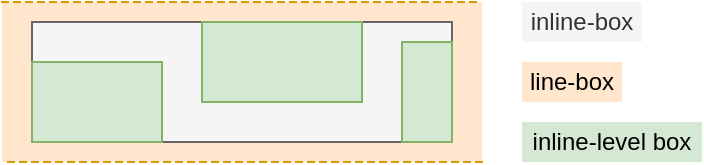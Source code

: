 <mxfile version="13.1.3" type="device"><diagram id="FtivMilZQ5oFAEh_Z82q" name="Page-1"><mxGraphModel dx="877" dy="445" grid="1" gridSize="10" guides="1" tooltips="1" connect="1" arrows="1" fold="1" page="1" pageScale="1" pageWidth="850" pageHeight="1100" math="0" shadow="0"><root><mxCell id="0"/><mxCell id="1" parent="0"/><mxCell id="qG38agbtERMTXMMQ0JZM-2" value="" style="shape=partialRectangle;whiteSpace=wrap;html=1;left=0;right=0;fillColor=#ffe6cc;dashed=1;strokeColor=#d79b00;" parent="1" vertex="1"><mxGeometry x="160" y="80" width="240" height="80" as="geometry"/></mxCell><mxCell id="qG38agbtERMTXMMQ0JZM-3" value="" style="verticalLabelPosition=bottom;verticalAlign=top;html=1;shape=mxgraph.basic.rect;fillColor2=none;strokeWidth=1;size=20;indent=5;fillColor=#f5f5f5;strokeColor=#666666;fontColor=#333333;" parent="1" vertex="1"><mxGeometry x="175" y="90" width="210" height="60" as="geometry"/></mxCell><mxCell id="qG38agbtERMTXMMQ0JZM-4" value="" style="verticalLabelPosition=bottom;verticalAlign=top;html=1;shape=mxgraph.basic.rect;fillColor2=none;strokeWidth=1;size=20;indent=5;fillColor=#d5e8d4;strokeColor=#82b366;" parent="1" vertex="1"><mxGeometry x="175" y="110" width="65" height="40" as="geometry"/></mxCell><mxCell id="qG38agbtERMTXMMQ0JZM-5" value="" style="verticalLabelPosition=bottom;verticalAlign=top;html=1;shape=mxgraph.basic.rect;fillColor2=none;strokeWidth=1;size=20;indent=5;fillColor=#d5e8d4;strokeColor=#82b366;" parent="1" vertex="1"><mxGeometry x="260" y="90" width="80" height="40" as="geometry"/></mxCell><mxCell id="qG38agbtERMTXMMQ0JZM-6" value="" style="verticalLabelPosition=bottom;verticalAlign=top;html=1;shape=mxgraph.basic.rect;fillColor2=none;strokeWidth=1;size=20;indent=5;fillColor=#d5e8d4;strokeColor=#82b366;" parent="1" vertex="1"><mxGeometry x="360" y="100" width="25" height="50" as="geometry"/></mxCell><mxCell id="qG38agbtERMTXMMQ0JZM-7" value="line-box" style="text;html=1;strokeColor=none;fillColor=#ffe6cc;align=center;verticalAlign=middle;whiteSpace=wrap;rounded=0;" parent="1" vertex="1"><mxGeometry x="420" y="110" width="50" height="20" as="geometry"/></mxCell><mxCell id="qG38agbtERMTXMMQ0JZM-8" value="inline-box" style="text;html=1;strokeColor=none;fillColor=#f5f5f5;align=center;verticalAlign=middle;whiteSpace=wrap;rounded=0;fontColor=#333333;" parent="1" vertex="1"><mxGeometry x="420" y="80" width="60" height="20" as="geometry"/></mxCell><mxCell id="qG38agbtERMTXMMQ0JZM-9" value="inline-level box" style="text;html=1;strokeColor=none;fillColor=#d5e8d4;align=center;verticalAlign=middle;whiteSpace=wrap;rounded=0;" parent="1" vertex="1"><mxGeometry x="420" y="140" width="90" height="20" as="geometry"/></mxCell></root></mxGraphModel></diagram></mxfile>